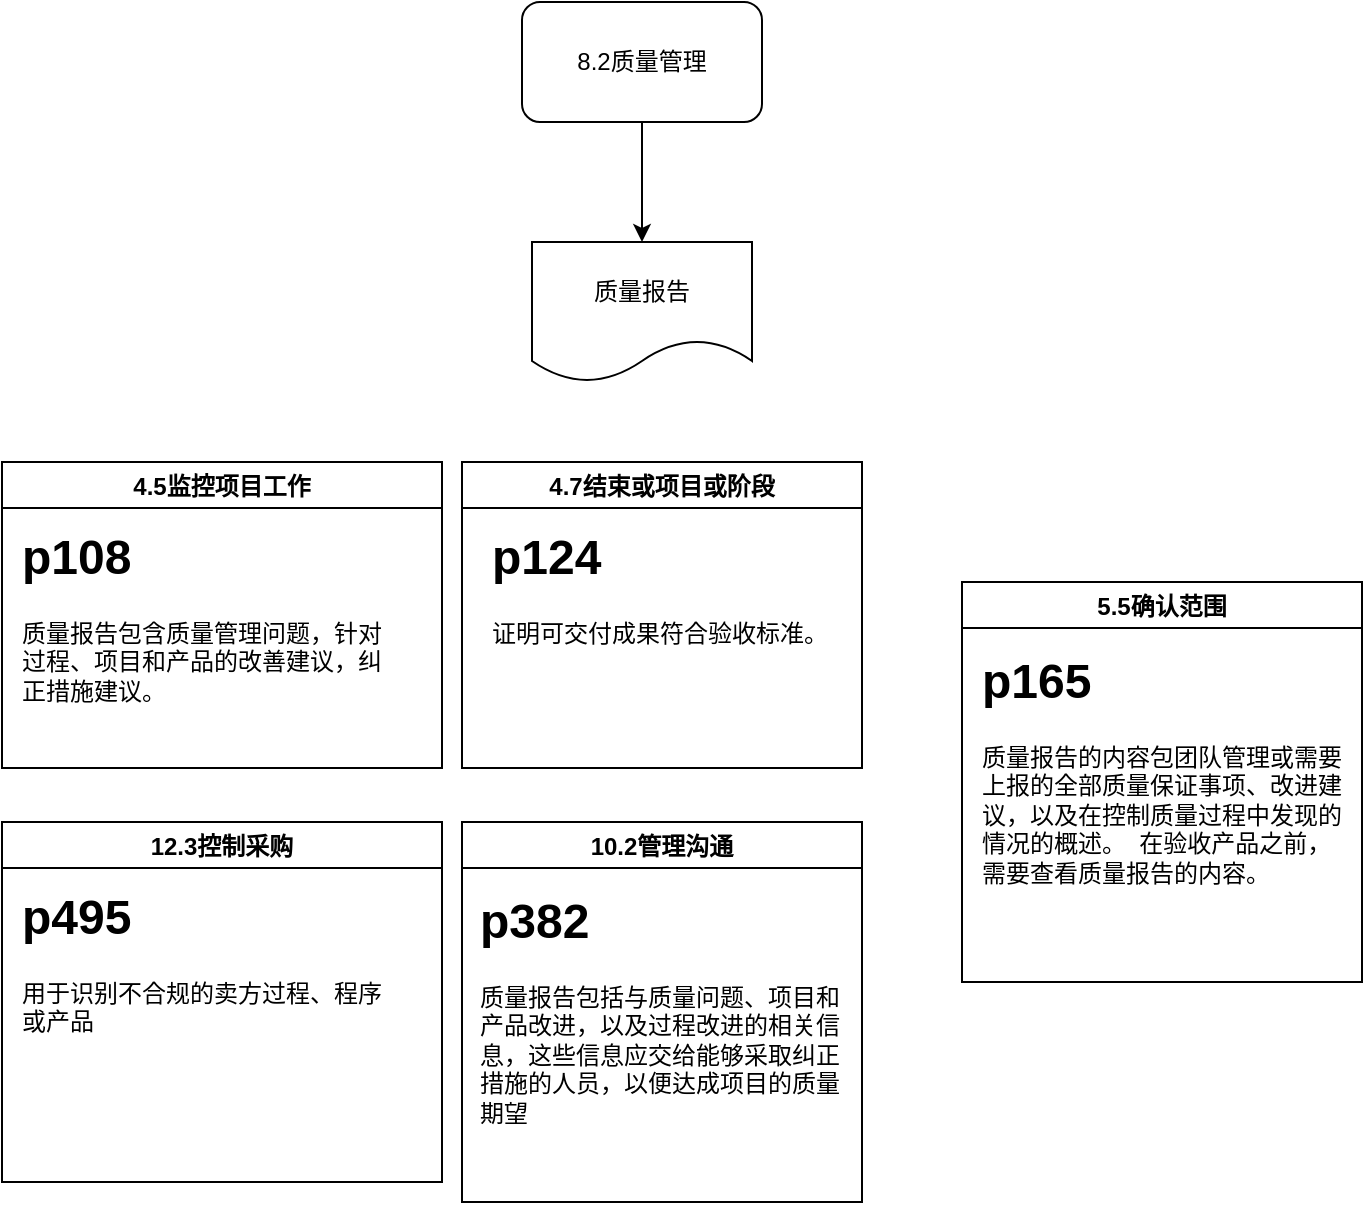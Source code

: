 <mxfile>
    <diagram id="boOVIYGKsejuhIo49_aB" name="Page-1">
        <mxGraphModel dx="734" dy="1142" grid="1" gridSize="10" guides="1" tooltips="1" connect="1" arrows="1" fold="1" page="1" pageScale="1" pageWidth="850" pageHeight="1100" math="0" shadow="0">
            <root>
                <mxCell id="0"/>
                <mxCell id="1" parent="0"/>
                <mxCell id="4" style="edgeStyle=none;html=1;exitX=0.5;exitY=1;exitDx=0;exitDy=0;entryX=0.5;entryY=0;entryDx=0;entryDy=0;" edge="1" parent="1" source="2" target="3">
                    <mxGeometry relative="1" as="geometry"/>
                </mxCell>
                <mxCell id="2" value="8.2质量管理" style="rounded=1;whiteSpace=wrap;html=1;" vertex="1" parent="1">
                    <mxGeometry x="270" y="120" width="120" height="60" as="geometry"/>
                </mxCell>
                <mxCell id="3" value="质量报告" style="shape=document;whiteSpace=wrap;html=1;boundedLbl=1;" vertex="1" parent="1">
                    <mxGeometry x="275" y="240" width="110" height="70" as="geometry"/>
                </mxCell>
                <mxCell id="14" value="4.5监控项目工作" style="swimlane;" vertex="1" parent="1">
                    <mxGeometry x="10" y="350" width="220" height="153" as="geometry"/>
                </mxCell>
                <mxCell id="24" value="&lt;h1&gt;p108&lt;/h1&gt;&lt;div&gt;质量报告包含质量管理问题，针对过程、项目和产品的改善建议，纠正措施建议。&lt;/div&gt;" style="text;html=1;strokeColor=none;fillColor=none;spacing=5;spacingTop=-20;whiteSpace=wrap;overflow=hidden;rounded=0;" vertex="1" parent="14">
                    <mxGeometry x="5" y="28" width="190" height="120" as="geometry"/>
                </mxCell>
                <mxCell id="16" value="4.7结束或项目或阶段" style="swimlane;" vertex="1" parent="1">
                    <mxGeometry x="240" y="350" width="200" height="153" as="geometry"/>
                </mxCell>
                <mxCell id="25" value="&lt;h1&gt;p124&lt;/h1&gt;&lt;div&gt;证明可交付成果符合验收标准。&lt;/div&gt;" style="text;html=1;strokeColor=none;fillColor=none;spacing=5;spacingTop=-20;whiteSpace=wrap;overflow=hidden;rounded=0;" vertex="1" parent="16">
                    <mxGeometry x="10" y="28" width="184" height="82" as="geometry"/>
                </mxCell>
                <mxCell id="18" value="5.5确认范围" style="swimlane;" vertex="1" parent="1">
                    <mxGeometry x="490" y="410" width="200" height="200" as="geometry"/>
                </mxCell>
                <mxCell id="26" value="&lt;h1&gt;p165&lt;/h1&gt;&lt;div&gt;质量报告的内容包团队管理或需要上报的全部质量保证事项、改进建议，以及在控制质量过程中发现的情况的概述。&amp;nbsp; 在验收产品之前，需要查看质量报告的内容。&lt;/div&gt;" style="text;html=1;strokeColor=none;fillColor=none;spacing=5;spacingTop=-20;whiteSpace=wrap;overflow=hidden;rounded=0;" vertex="1" parent="18">
                    <mxGeometry x="5" y="30" width="190" height="160" as="geometry"/>
                </mxCell>
                <mxCell id="19" value="12.3控制采购" style="swimlane;" vertex="1" parent="1">
                    <mxGeometry x="10" y="530" width="220" height="180" as="geometry"/>
                </mxCell>
                <mxCell id="27" value="&lt;h1&gt;p495&lt;br&gt;&lt;/h1&gt;&lt;div&gt;用于识别不合规的卖方过程、程序或产品&lt;/div&gt;" style="text;html=1;strokeColor=none;fillColor=none;spacing=5;spacingTop=-20;whiteSpace=wrap;overflow=hidden;rounded=0;" vertex="1" parent="19">
                    <mxGeometry x="5" y="28" width="190" height="92" as="geometry"/>
                </mxCell>
                <mxCell id="21" value="10.2管理沟通" style="swimlane;" vertex="1" parent="1">
                    <mxGeometry x="240" y="530" width="200" height="190" as="geometry"/>
                </mxCell>
                <mxCell id="28" value="&lt;h1&gt;p382&lt;/h1&gt;&lt;div&gt;质量报告包括与质量问题、项目和产品改进，以及过程改进的相关信息，这些信息应交给能够采取纠正措施的人员，以便达成项目的质量期望&lt;/div&gt;" style="text;html=1;strokeColor=none;fillColor=none;spacing=5;spacingTop=-20;whiteSpace=wrap;overflow=hidden;rounded=0;" vertex="1" parent="21">
                    <mxGeometry x="4" y="30" width="190" height="140" as="geometry"/>
                </mxCell>
            </root>
        </mxGraphModel>
    </diagram>
</mxfile>